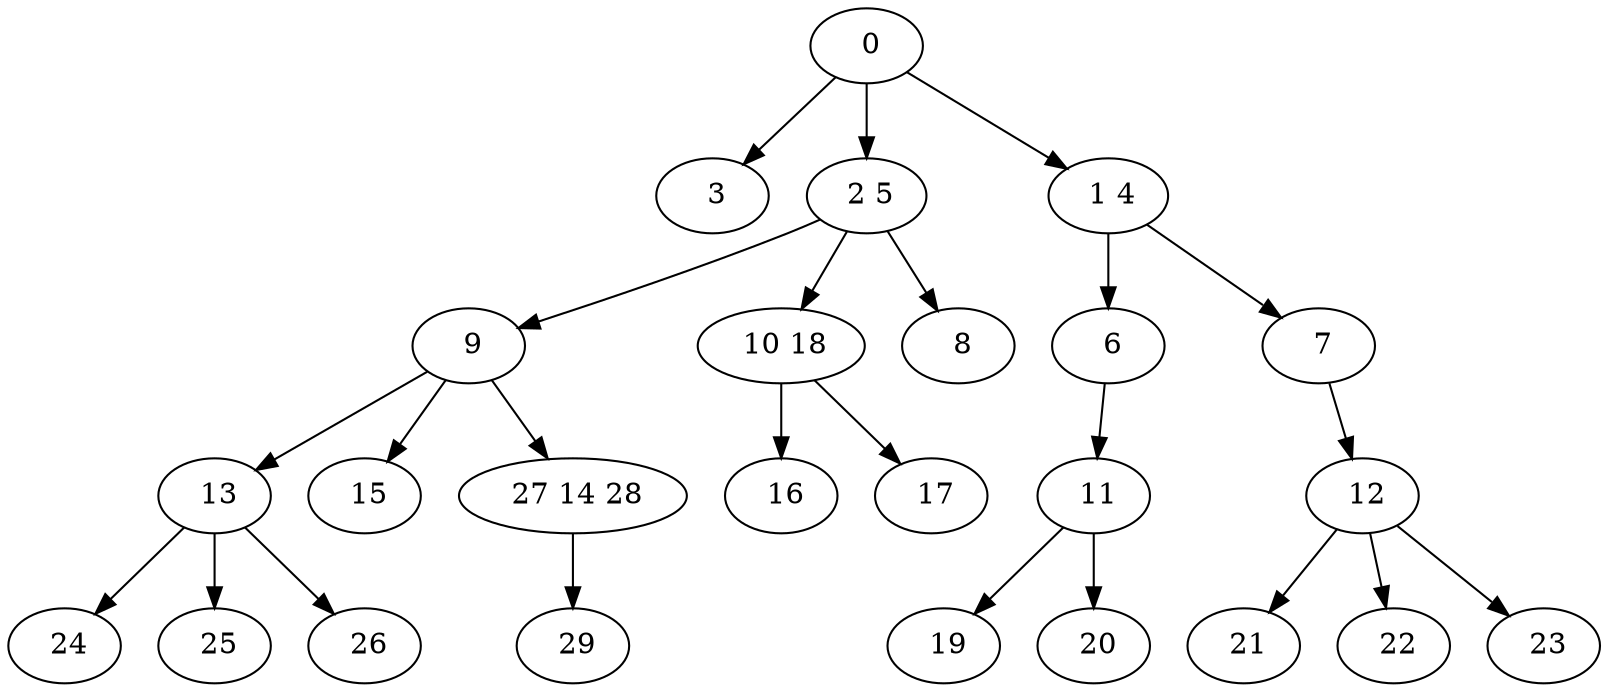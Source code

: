digraph mytree {
" 0" -> " 3";
" 0" -> " 2 5";
" 0" -> " 1 4";
" 3";
" 2 5" -> " 9";
" 2 5" -> " 10 18";
" 2 5" -> " 8";
" 1 4" -> " 6";
" 1 4" -> " 7";
" 6" -> " 11";
" 11" -> " 19";
" 11" -> " 20";
" 7" -> " 12";
" 12" -> " 21";
" 12" -> " 22";
" 12" -> " 23";
" 9" -> " 13";
" 9" -> " 15";
" 9" -> " 27 14 28";
" 13" -> " 24";
" 13" -> " 25";
" 13" -> " 26";
" 15";
" 27 14 28" -> " 29";
" 19";
" 20";
" 21";
" 22";
" 24";
" 25";
" 26";
" 29";
" 10 18" -> " 16";
" 10 18" -> " 17";
" 16";
" 17";
" 8";
" 23";
}

